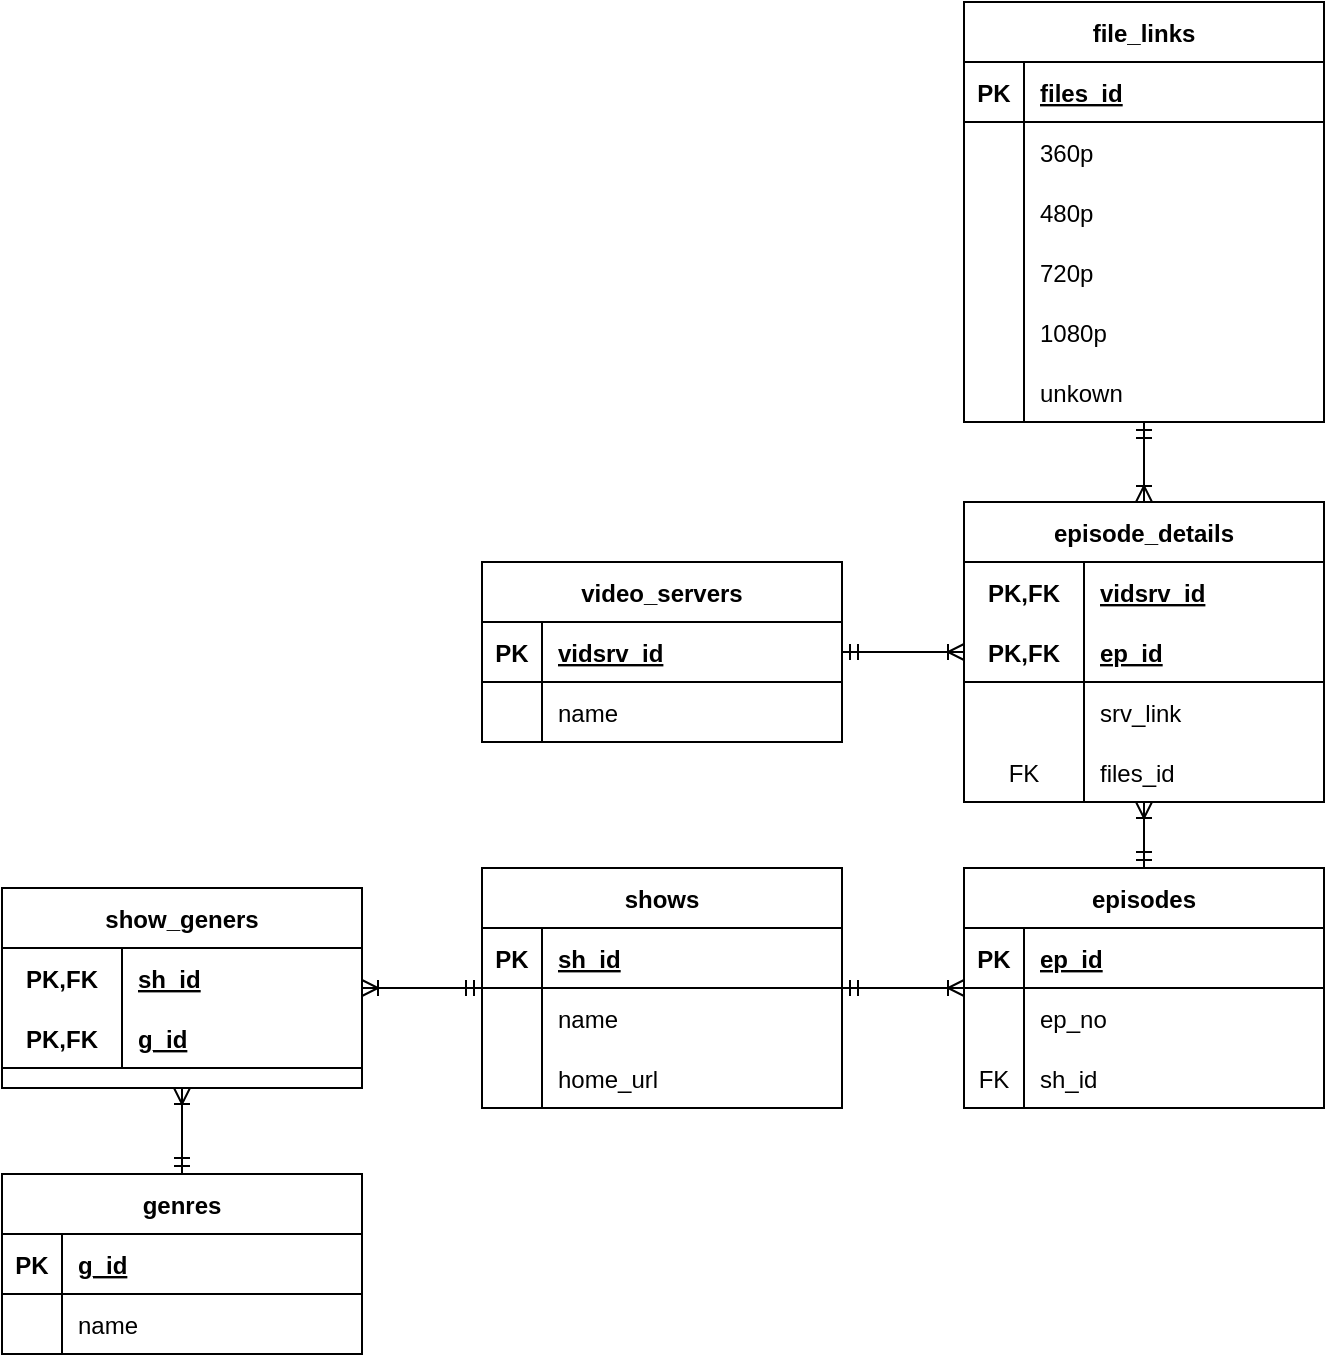 <mxfile version="16.5.3" type="github">
  <diagram id="R2lEEEUBdFMjLlhIrx00" name="Page-1">
    <mxGraphModel dx="971" dy="564" grid="1" gridSize="10" guides="1" tooltips="1" connect="1" arrows="1" fold="1" page="1" pageScale="1" pageWidth="850" pageHeight="1100" math="0" shadow="0" extFonts="Permanent Marker^https://fonts.googleapis.com/css?family=Permanent+Marker">
      <root>
        <mxCell id="0" />
        <mxCell id="1" parent="0" />
        <mxCell id="hQ5B-zQcnZUNuY0tLKcM-4" value="shows" style="shape=table;startSize=30;container=1;collapsible=1;childLayout=tableLayout;fixedRows=1;rowLines=0;fontStyle=1;align=center;resizeLast=1;" vertex="1" parent="1">
          <mxGeometry x="320" y="673" width="180" height="120" as="geometry" />
        </mxCell>
        <mxCell id="hQ5B-zQcnZUNuY0tLKcM-5" value="" style="shape=tableRow;horizontal=0;startSize=0;swimlaneHead=0;swimlaneBody=0;fillColor=none;collapsible=0;dropTarget=0;points=[[0,0.5],[1,0.5]];portConstraint=eastwest;top=0;left=0;right=0;bottom=1;" vertex="1" parent="hQ5B-zQcnZUNuY0tLKcM-4">
          <mxGeometry y="30" width="180" height="30" as="geometry" />
        </mxCell>
        <mxCell id="hQ5B-zQcnZUNuY0tLKcM-6" value="PK" style="shape=partialRectangle;connectable=0;fillColor=none;top=0;left=0;bottom=0;right=0;fontStyle=1;overflow=hidden;" vertex="1" parent="hQ5B-zQcnZUNuY0tLKcM-5">
          <mxGeometry width="30" height="30" as="geometry">
            <mxRectangle width="30" height="30" as="alternateBounds" />
          </mxGeometry>
        </mxCell>
        <mxCell id="hQ5B-zQcnZUNuY0tLKcM-7" value="sh_id" style="shape=partialRectangle;connectable=0;fillColor=none;top=0;left=0;bottom=0;right=0;align=left;spacingLeft=6;fontStyle=5;overflow=hidden;" vertex="1" parent="hQ5B-zQcnZUNuY0tLKcM-5">
          <mxGeometry x="30" width="150" height="30" as="geometry">
            <mxRectangle width="150" height="30" as="alternateBounds" />
          </mxGeometry>
        </mxCell>
        <mxCell id="hQ5B-zQcnZUNuY0tLKcM-8" value="" style="shape=tableRow;horizontal=0;startSize=0;swimlaneHead=0;swimlaneBody=0;fillColor=none;collapsible=0;dropTarget=0;points=[[0,0.5],[1,0.5]];portConstraint=eastwest;top=0;left=0;right=0;bottom=0;" vertex="1" parent="hQ5B-zQcnZUNuY0tLKcM-4">
          <mxGeometry y="60" width="180" height="30" as="geometry" />
        </mxCell>
        <mxCell id="hQ5B-zQcnZUNuY0tLKcM-9" value="" style="shape=partialRectangle;connectable=0;fillColor=none;top=0;left=0;bottom=0;right=0;editable=1;overflow=hidden;" vertex="1" parent="hQ5B-zQcnZUNuY0tLKcM-8">
          <mxGeometry width="30" height="30" as="geometry">
            <mxRectangle width="30" height="30" as="alternateBounds" />
          </mxGeometry>
        </mxCell>
        <mxCell id="hQ5B-zQcnZUNuY0tLKcM-10" value="name" style="shape=partialRectangle;connectable=0;fillColor=none;top=0;left=0;bottom=0;right=0;align=left;spacingLeft=6;overflow=hidden;" vertex="1" parent="hQ5B-zQcnZUNuY0tLKcM-8">
          <mxGeometry x="30" width="150" height="30" as="geometry">
            <mxRectangle width="150" height="30" as="alternateBounds" />
          </mxGeometry>
        </mxCell>
        <mxCell id="hQ5B-zQcnZUNuY0tLKcM-11" value="" style="shape=tableRow;horizontal=0;startSize=0;swimlaneHead=0;swimlaneBody=0;fillColor=none;collapsible=0;dropTarget=0;points=[[0,0.5],[1,0.5]];portConstraint=eastwest;top=0;left=0;right=0;bottom=0;" vertex="1" parent="hQ5B-zQcnZUNuY0tLKcM-4">
          <mxGeometry y="90" width="180" height="30" as="geometry" />
        </mxCell>
        <mxCell id="hQ5B-zQcnZUNuY0tLKcM-12" value="" style="shape=partialRectangle;connectable=0;fillColor=none;top=0;left=0;bottom=0;right=0;editable=1;overflow=hidden;" vertex="1" parent="hQ5B-zQcnZUNuY0tLKcM-11">
          <mxGeometry width="30" height="30" as="geometry">
            <mxRectangle width="30" height="30" as="alternateBounds" />
          </mxGeometry>
        </mxCell>
        <mxCell id="hQ5B-zQcnZUNuY0tLKcM-13" value="home_url" style="shape=partialRectangle;connectable=0;fillColor=none;top=0;left=0;bottom=0;right=0;align=left;spacingLeft=6;overflow=hidden;" vertex="1" parent="hQ5B-zQcnZUNuY0tLKcM-11">
          <mxGeometry x="30" width="150" height="30" as="geometry">
            <mxRectangle width="150" height="30" as="alternateBounds" />
          </mxGeometry>
        </mxCell>
        <mxCell id="hQ5B-zQcnZUNuY0tLKcM-30" value="episodes" style="shape=table;startSize=30;container=1;collapsible=1;childLayout=tableLayout;fixedRows=1;rowLines=0;fontStyle=1;align=center;resizeLast=1;" vertex="1" parent="1">
          <mxGeometry x="561" y="673" width="180" height="120" as="geometry" />
        </mxCell>
        <mxCell id="hQ5B-zQcnZUNuY0tLKcM-31" value="" style="shape=tableRow;horizontal=0;startSize=0;swimlaneHead=0;swimlaneBody=0;fillColor=none;collapsible=0;dropTarget=0;points=[[0,0.5],[1,0.5]];portConstraint=eastwest;top=0;left=0;right=0;bottom=1;" vertex="1" parent="hQ5B-zQcnZUNuY0tLKcM-30">
          <mxGeometry y="30" width="180" height="30" as="geometry" />
        </mxCell>
        <mxCell id="hQ5B-zQcnZUNuY0tLKcM-32" value="PK" style="shape=partialRectangle;connectable=0;fillColor=none;top=0;left=0;bottom=0;right=0;fontStyle=1;overflow=hidden;" vertex="1" parent="hQ5B-zQcnZUNuY0tLKcM-31">
          <mxGeometry width="30" height="30" as="geometry">
            <mxRectangle width="30" height="30" as="alternateBounds" />
          </mxGeometry>
        </mxCell>
        <mxCell id="hQ5B-zQcnZUNuY0tLKcM-33" value="ep_id" style="shape=partialRectangle;connectable=0;fillColor=none;top=0;left=0;bottom=0;right=0;align=left;spacingLeft=6;fontStyle=5;overflow=hidden;" vertex="1" parent="hQ5B-zQcnZUNuY0tLKcM-31">
          <mxGeometry x="30" width="150" height="30" as="geometry">
            <mxRectangle width="150" height="30" as="alternateBounds" />
          </mxGeometry>
        </mxCell>
        <mxCell id="hQ5B-zQcnZUNuY0tLKcM-37" value="" style="shape=tableRow;horizontal=0;startSize=0;swimlaneHead=0;swimlaneBody=0;fillColor=none;collapsible=0;dropTarget=0;points=[[0,0.5],[1,0.5]];portConstraint=eastwest;top=0;left=0;right=0;bottom=0;" vertex="1" parent="hQ5B-zQcnZUNuY0tLKcM-30">
          <mxGeometry y="60" width="180" height="30" as="geometry" />
        </mxCell>
        <mxCell id="hQ5B-zQcnZUNuY0tLKcM-38" value="" style="shape=partialRectangle;connectable=0;fillColor=none;top=0;left=0;bottom=0;right=0;editable=1;overflow=hidden;" vertex="1" parent="hQ5B-zQcnZUNuY0tLKcM-37">
          <mxGeometry width="30" height="30" as="geometry">
            <mxRectangle width="30" height="30" as="alternateBounds" />
          </mxGeometry>
        </mxCell>
        <mxCell id="hQ5B-zQcnZUNuY0tLKcM-39" value="ep_no" style="shape=partialRectangle;connectable=0;fillColor=none;top=0;left=0;bottom=0;right=0;align=left;spacingLeft=6;overflow=hidden;" vertex="1" parent="hQ5B-zQcnZUNuY0tLKcM-37">
          <mxGeometry x="30" width="150" height="30" as="geometry">
            <mxRectangle width="150" height="30" as="alternateBounds" />
          </mxGeometry>
        </mxCell>
        <mxCell id="hQ5B-zQcnZUNuY0tLKcM-48" value="" style="shape=tableRow;horizontal=0;startSize=0;swimlaneHead=0;swimlaneBody=0;fillColor=none;collapsible=0;dropTarget=0;points=[[0,0.5],[1,0.5]];portConstraint=eastwest;top=0;left=0;right=0;bottom=0;" vertex="1" parent="hQ5B-zQcnZUNuY0tLKcM-30">
          <mxGeometry y="90" width="180" height="30" as="geometry" />
        </mxCell>
        <mxCell id="hQ5B-zQcnZUNuY0tLKcM-49" value="FK" style="shape=partialRectangle;connectable=0;fillColor=none;top=0;left=0;bottom=0;right=0;editable=1;overflow=hidden;" vertex="1" parent="hQ5B-zQcnZUNuY0tLKcM-48">
          <mxGeometry width="30" height="30" as="geometry">
            <mxRectangle width="30" height="30" as="alternateBounds" />
          </mxGeometry>
        </mxCell>
        <mxCell id="hQ5B-zQcnZUNuY0tLKcM-50" value="sh_id" style="shape=partialRectangle;connectable=0;fillColor=none;top=0;left=0;bottom=0;right=0;align=left;spacingLeft=6;overflow=hidden;" vertex="1" parent="hQ5B-zQcnZUNuY0tLKcM-48">
          <mxGeometry x="30" width="150" height="30" as="geometry">
            <mxRectangle width="150" height="30" as="alternateBounds" />
          </mxGeometry>
        </mxCell>
        <mxCell id="hQ5B-zQcnZUNuY0tLKcM-44" value="" style="edgeStyle=entityRelationEdgeStyle;fontSize=12;html=1;endArrow=ERoneToMany;startArrow=ERmandOne;rounded=0;" edge="1" parent="1" source="hQ5B-zQcnZUNuY0tLKcM-4" target="hQ5B-zQcnZUNuY0tLKcM-30">
          <mxGeometry width="100" height="100" relative="1" as="geometry">
            <mxPoint x="470" y="803" as="sourcePoint" />
            <mxPoint x="570" y="703" as="targetPoint" />
          </mxGeometry>
        </mxCell>
        <mxCell id="hQ5B-zQcnZUNuY0tLKcM-51" value="video_servers" style="shape=table;startSize=30;container=1;collapsible=1;childLayout=tableLayout;fixedRows=1;rowLines=0;fontStyle=1;align=center;resizeLast=1;" vertex="1" parent="1">
          <mxGeometry x="320" y="520" width="180" height="90" as="geometry" />
        </mxCell>
        <mxCell id="hQ5B-zQcnZUNuY0tLKcM-52" value="" style="shape=tableRow;horizontal=0;startSize=0;swimlaneHead=0;swimlaneBody=0;fillColor=none;collapsible=0;dropTarget=0;points=[[0,0.5],[1,0.5]];portConstraint=eastwest;top=0;left=0;right=0;bottom=1;" vertex="1" parent="hQ5B-zQcnZUNuY0tLKcM-51">
          <mxGeometry y="30" width="180" height="30" as="geometry" />
        </mxCell>
        <mxCell id="hQ5B-zQcnZUNuY0tLKcM-53" value="PK" style="shape=partialRectangle;connectable=0;fillColor=none;top=0;left=0;bottom=0;right=0;fontStyle=1;overflow=hidden;" vertex="1" parent="hQ5B-zQcnZUNuY0tLKcM-52">
          <mxGeometry width="30" height="30" as="geometry">
            <mxRectangle width="30" height="30" as="alternateBounds" />
          </mxGeometry>
        </mxCell>
        <mxCell id="hQ5B-zQcnZUNuY0tLKcM-54" value="vidsrv_id" style="shape=partialRectangle;connectable=0;fillColor=none;top=0;left=0;bottom=0;right=0;align=left;spacingLeft=6;fontStyle=5;overflow=hidden;" vertex="1" parent="hQ5B-zQcnZUNuY0tLKcM-52">
          <mxGeometry x="30" width="150" height="30" as="geometry">
            <mxRectangle width="150" height="30" as="alternateBounds" />
          </mxGeometry>
        </mxCell>
        <mxCell id="hQ5B-zQcnZUNuY0tLKcM-55" value="" style="shape=tableRow;horizontal=0;startSize=0;swimlaneHead=0;swimlaneBody=0;fillColor=none;collapsible=0;dropTarget=0;points=[[0,0.5],[1,0.5]];portConstraint=eastwest;top=0;left=0;right=0;bottom=0;" vertex="1" parent="hQ5B-zQcnZUNuY0tLKcM-51">
          <mxGeometry y="60" width="180" height="30" as="geometry" />
        </mxCell>
        <mxCell id="hQ5B-zQcnZUNuY0tLKcM-56" value="" style="shape=partialRectangle;connectable=0;fillColor=none;top=0;left=0;bottom=0;right=0;editable=1;overflow=hidden;" vertex="1" parent="hQ5B-zQcnZUNuY0tLKcM-55">
          <mxGeometry width="30" height="30" as="geometry">
            <mxRectangle width="30" height="30" as="alternateBounds" />
          </mxGeometry>
        </mxCell>
        <mxCell id="hQ5B-zQcnZUNuY0tLKcM-57" value="name" style="shape=partialRectangle;connectable=0;fillColor=none;top=0;left=0;bottom=0;right=0;align=left;spacingLeft=6;overflow=hidden;" vertex="1" parent="hQ5B-zQcnZUNuY0tLKcM-55">
          <mxGeometry x="30" width="150" height="30" as="geometry">
            <mxRectangle width="150" height="30" as="alternateBounds" />
          </mxGeometry>
        </mxCell>
        <mxCell id="hQ5B-zQcnZUNuY0tLKcM-64" value="episode_details" style="shape=table;startSize=30;container=1;collapsible=1;childLayout=tableLayout;fixedRows=1;rowLines=0;fontStyle=1;align=center;resizeLast=1;" vertex="1" parent="1">
          <mxGeometry x="561" y="490" width="180" height="150" as="geometry">
            <mxRectangle x="561" y="490" width="120" height="30" as="alternateBounds" />
          </mxGeometry>
        </mxCell>
        <mxCell id="hQ5B-zQcnZUNuY0tLKcM-65" value="" style="shape=tableRow;horizontal=0;startSize=0;swimlaneHead=0;swimlaneBody=0;fillColor=none;collapsible=0;dropTarget=0;points=[[0,0.5],[1,0.5]];portConstraint=eastwest;top=0;left=0;right=0;bottom=0;" vertex="1" parent="hQ5B-zQcnZUNuY0tLKcM-64">
          <mxGeometry y="30" width="180" height="30" as="geometry" />
        </mxCell>
        <mxCell id="hQ5B-zQcnZUNuY0tLKcM-66" value="PK,FK" style="shape=partialRectangle;connectable=0;fillColor=none;top=0;left=0;bottom=0;right=0;fontStyle=1;overflow=hidden;" vertex="1" parent="hQ5B-zQcnZUNuY0tLKcM-65">
          <mxGeometry width="60" height="30" as="geometry">
            <mxRectangle width="60" height="30" as="alternateBounds" />
          </mxGeometry>
        </mxCell>
        <mxCell id="hQ5B-zQcnZUNuY0tLKcM-67" value="vidsrv_id" style="shape=partialRectangle;connectable=0;fillColor=none;top=0;left=0;bottom=0;right=0;align=left;spacingLeft=6;fontStyle=5;overflow=hidden;" vertex="1" parent="hQ5B-zQcnZUNuY0tLKcM-65">
          <mxGeometry x="60" width="120" height="30" as="geometry">
            <mxRectangle width="120" height="30" as="alternateBounds" />
          </mxGeometry>
        </mxCell>
        <mxCell id="hQ5B-zQcnZUNuY0tLKcM-68" value="" style="shape=tableRow;horizontal=0;startSize=0;swimlaneHead=0;swimlaneBody=0;fillColor=none;collapsible=0;dropTarget=0;points=[[0,0.5],[1,0.5]];portConstraint=eastwest;top=0;left=0;right=0;bottom=1;" vertex="1" parent="hQ5B-zQcnZUNuY0tLKcM-64">
          <mxGeometry y="60" width="180" height="30" as="geometry" />
        </mxCell>
        <mxCell id="hQ5B-zQcnZUNuY0tLKcM-69" value="PK,FK" style="shape=partialRectangle;connectable=0;fillColor=none;top=0;left=0;bottom=0;right=0;fontStyle=1;overflow=hidden;" vertex="1" parent="hQ5B-zQcnZUNuY0tLKcM-68">
          <mxGeometry width="60" height="30" as="geometry">
            <mxRectangle width="60" height="30" as="alternateBounds" />
          </mxGeometry>
        </mxCell>
        <mxCell id="hQ5B-zQcnZUNuY0tLKcM-70" value="ep_id" style="shape=partialRectangle;connectable=0;fillColor=none;top=0;left=0;bottom=0;right=0;align=left;spacingLeft=6;fontStyle=5;overflow=hidden;" vertex="1" parent="hQ5B-zQcnZUNuY0tLKcM-68">
          <mxGeometry x="60" width="120" height="30" as="geometry">
            <mxRectangle width="120" height="30" as="alternateBounds" />
          </mxGeometry>
        </mxCell>
        <mxCell id="hQ5B-zQcnZUNuY0tLKcM-71" value="" style="shape=tableRow;horizontal=0;startSize=0;swimlaneHead=0;swimlaneBody=0;fillColor=none;collapsible=0;dropTarget=0;points=[[0,0.5],[1,0.5]];portConstraint=eastwest;top=0;left=0;right=0;bottom=0;" vertex="1" parent="hQ5B-zQcnZUNuY0tLKcM-64">
          <mxGeometry y="90" width="180" height="30" as="geometry" />
        </mxCell>
        <mxCell id="hQ5B-zQcnZUNuY0tLKcM-72" value="" style="shape=partialRectangle;connectable=0;fillColor=none;top=0;left=0;bottom=0;right=0;editable=1;overflow=hidden;" vertex="1" parent="hQ5B-zQcnZUNuY0tLKcM-71">
          <mxGeometry width="60" height="30" as="geometry">
            <mxRectangle width="60" height="30" as="alternateBounds" />
          </mxGeometry>
        </mxCell>
        <mxCell id="hQ5B-zQcnZUNuY0tLKcM-73" value="srv_link" style="shape=partialRectangle;connectable=0;fillColor=none;top=0;left=0;bottom=0;right=0;align=left;spacingLeft=6;overflow=hidden;" vertex="1" parent="hQ5B-zQcnZUNuY0tLKcM-71">
          <mxGeometry x="60" width="120" height="30" as="geometry">
            <mxRectangle width="120" height="30" as="alternateBounds" />
          </mxGeometry>
        </mxCell>
        <mxCell id="hQ5B-zQcnZUNuY0tLKcM-74" value="" style="shape=tableRow;horizontal=0;startSize=0;swimlaneHead=0;swimlaneBody=0;fillColor=none;collapsible=0;dropTarget=0;points=[[0,0.5],[1,0.5]];portConstraint=eastwest;top=0;left=0;right=0;bottom=0;" vertex="1" parent="hQ5B-zQcnZUNuY0tLKcM-64">
          <mxGeometry y="120" width="180" height="30" as="geometry" />
        </mxCell>
        <mxCell id="hQ5B-zQcnZUNuY0tLKcM-75" value="FK" style="shape=partialRectangle;connectable=0;fillColor=none;top=0;left=0;bottom=0;right=0;editable=1;overflow=hidden;" vertex="1" parent="hQ5B-zQcnZUNuY0tLKcM-74">
          <mxGeometry width="60" height="30" as="geometry">
            <mxRectangle width="60" height="30" as="alternateBounds" />
          </mxGeometry>
        </mxCell>
        <mxCell id="hQ5B-zQcnZUNuY0tLKcM-76" value="files_id" style="shape=partialRectangle;connectable=0;fillColor=none;top=0;left=0;bottom=0;right=0;align=left;spacingLeft=6;overflow=hidden;" vertex="1" parent="hQ5B-zQcnZUNuY0tLKcM-74">
          <mxGeometry x="60" width="120" height="30" as="geometry">
            <mxRectangle width="120" height="30" as="alternateBounds" />
          </mxGeometry>
        </mxCell>
        <mxCell id="hQ5B-zQcnZUNuY0tLKcM-77" value="file_links" style="shape=table;startSize=30;container=1;collapsible=1;childLayout=tableLayout;fixedRows=1;rowLines=0;fontStyle=1;align=center;resizeLast=1;" vertex="1" parent="1">
          <mxGeometry x="561" y="240" width="180" height="210" as="geometry" />
        </mxCell>
        <mxCell id="hQ5B-zQcnZUNuY0tLKcM-78" value="" style="shape=tableRow;horizontal=0;startSize=0;swimlaneHead=0;swimlaneBody=0;fillColor=none;collapsible=0;dropTarget=0;points=[[0,0.5],[1,0.5]];portConstraint=eastwest;top=0;left=0;right=0;bottom=1;" vertex="1" parent="hQ5B-zQcnZUNuY0tLKcM-77">
          <mxGeometry y="30" width="180" height="30" as="geometry" />
        </mxCell>
        <mxCell id="hQ5B-zQcnZUNuY0tLKcM-79" value="PK" style="shape=partialRectangle;connectable=0;fillColor=none;top=0;left=0;bottom=0;right=0;fontStyle=1;overflow=hidden;" vertex="1" parent="hQ5B-zQcnZUNuY0tLKcM-78">
          <mxGeometry width="30" height="30" as="geometry">
            <mxRectangle width="30" height="30" as="alternateBounds" />
          </mxGeometry>
        </mxCell>
        <mxCell id="hQ5B-zQcnZUNuY0tLKcM-80" value="files_id" style="shape=partialRectangle;connectable=0;fillColor=none;top=0;left=0;bottom=0;right=0;align=left;spacingLeft=6;fontStyle=5;overflow=hidden;" vertex="1" parent="hQ5B-zQcnZUNuY0tLKcM-78">
          <mxGeometry x="30" width="150" height="30" as="geometry">
            <mxRectangle width="150" height="30" as="alternateBounds" />
          </mxGeometry>
        </mxCell>
        <mxCell id="hQ5B-zQcnZUNuY0tLKcM-81" value="" style="shape=tableRow;horizontal=0;startSize=0;swimlaneHead=0;swimlaneBody=0;fillColor=none;collapsible=0;dropTarget=0;points=[[0,0.5],[1,0.5]];portConstraint=eastwest;top=0;left=0;right=0;bottom=0;" vertex="1" parent="hQ5B-zQcnZUNuY0tLKcM-77">
          <mxGeometry y="60" width="180" height="30" as="geometry" />
        </mxCell>
        <mxCell id="hQ5B-zQcnZUNuY0tLKcM-82" value="" style="shape=partialRectangle;connectable=0;fillColor=none;top=0;left=0;bottom=0;right=0;editable=1;overflow=hidden;" vertex="1" parent="hQ5B-zQcnZUNuY0tLKcM-81">
          <mxGeometry width="30" height="30" as="geometry">
            <mxRectangle width="30" height="30" as="alternateBounds" />
          </mxGeometry>
        </mxCell>
        <mxCell id="hQ5B-zQcnZUNuY0tLKcM-83" value="360p" style="shape=partialRectangle;connectable=0;fillColor=none;top=0;left=0;bottom=0;right=0;align=left;spacingLeft=6;overflow=hidden;" vertex="1" parent="hQ5B-zQcnZUNuY0tLKcM-81">
          <mxGeometry x="30" width="150" height="30" as="geometry">
            <mxRectangle width="150" height="30" as="alternateBounds" />
          </mxGeometry>
        </mxCell>
        <mxCell id="hQ5B-zQcnZUNuY0tLKcM-84" value="" style="shape=tableRow;horizontal=0;startSize=0;swimlaneHead=0;swimlaneBody=0;fillColor=none;collapsible=0;dropTarget=0;points=[[0,0.5],[1,0.5]];portConstraint=eastwest;top=0;left=0;right=0;bottom=0;" vertex="1" parent="hQ5B-zQcnZUNuY0tLKcM-77">
          <mxGeometry y="90" width="180" height="30" as="geometry" />
        </mxCell>
        <mxCell id="hQ5B-zQcnZUNuY0tLKcM-85" value="" style="shape=partialRectangle;connectable=0;fillColor=none;top=0;left=0;bottom=0;right=0;editable=1;overflow=hidden;" vertex="1" parent="hQ5B-zQcnZUNuY0tLKcM-84">
          <mxGeometry width="30" height="30" as="geometry">
            <mxRectangle width="30" height="30" as="alternateBounds" />
          </mxGeometry>
        </mxCell>
        <mxCell id="hQ5B-zQcnZUNuY0tLKcM-86" value="480p" style="shape=partialRectangle;connectable=0;fillColor=none;top=0;left=0;bottom=0;right=0;align=left;spacingLeft=6;overflow=hidden;" vertex="1" parent="hQ5B-zQcnZUNuY0tLKcM-84">
          <mxGeometry x="30" width="150" height="30" as="geometry">
            <mxRectangle width="150" height="30" as="alternateBounds" />
          </mxGeometry>
        </mxCell>
        <mxCell id="hQ5B-zQcnZUNuY0tLKcM-87" value="" style="shape=tableRow;horizontal=0;startSize=0;swimlaneHead=0;swimlaneBody=0;fillColor=none;collapsible=0;dropTarget=0;points=[[0,0.5],[1,0.5]];portConstraint=eastwest;top=0;left=0;right=0;bottom=0;" vertex="1" parent="hQ5B-zQcnZUNuY0tLKcM-77">
          <mxGeometry y="120" width="180" height="30" as="geometry" />
        </mxCell>
        <mxCell id="hQ5B-zQcnZUNuY0tLKcM-88" value="" style="shape=partialRectangle;connectable=0;fillColor=none;top=0;left=0;bottom=0;right=0;editable=1;overflow=hidden;" vertex="1" parent="hQ5B-zQcnZUNuY0tLKcM-87">
          <mxGeometry width="30" height="30" as="geometry">
            <mxRectangle width="30" height="30" as="alternateBounds" />
          </mxGeometry>
        </mxCell>
        <mxCell id="hQ5B-zQcnZUNuY0tLKcM-89" value="720p" style="shape=partialRectangle;connectable=0;fillColor=none;top=0;left=0;bottom=0;right=0;align=left;spacingLeft=6;overflow=hidden;" vertex="1" parent="hQ5B-zQcnZUNuY0tLKcM-87">
          <mxGeometry x="30" width="150" height="30" as="geometry">
            <mxRectangle width="150" height="30" as="alternateBounds" />
          </mxGeometry>
        </mxCell>
        <mxCell id="hQ5B-zQcnZUNuY0tLKcM-93" value="" style="shape=tableRow;horizontal=0;startSize=0;swimlaneHead=0;swimlaneBody=0;fillColor=none;collapsible=0;dropTarget=0;points=[[0,0.5],[1,0.5]];portConstraint=eastwest;top=0;left=0;right=0;bottom=0;" vertex="1" parent="hQ5B-zQcnZUNuY0tLKcM-77">
          <mxGeometry y="150" width="180" height="30" as="geometry" />
        </mxCell>
        <mxCell id="hQ5B-zQcnZUNuY0tLKcM-94" value="" style="shape=partialRectangle;connectable=0;fillColor=none;top=0;left=0;bottom=0;right=0;editable=1;overflow=hidden;" vertex="1" parent="hQ5B-zQcnZUNuY0tLKcM-93">
          <mxGeometry width="30" height="30" as="geometry">
            <mxRectangle width="30" height="30" as="alternateBounds" />
          </mxGeometry>
        </mxCell>
        <mxCell id="hQ5B-zQcnZUNuY0tLKcM-95" value="1080p" style="shape=partialRectangle;connectable=0;fillColor=none;top=0;left=0;bottom=0;right=0;align=left;spacingLeft=6;overflow=hidden;" vertex="1" parent="hQ5B-zQcnZUNuY0tLKcM-93">
          <mxGeometry x="30" width="150" height="30" as="geometry">
            <mxRectangle width="150" height="30" as="alternateBounds" />
          </mxGeometry>
        </mxCell>
        <mxCell id="hQ5B-zQcnZUNuY0tLKcM-96" value="" style="shape=tableRow;horizontal=0;startSize=0;swimlaneHead=0;swimlaneBody=0;fillColor=none;collapsible=0;dropTarget=0;points=[[0,0.5],[1,0.5]];portConstraint=eastwest;top=0;left=0;right=0;bottom=0;" vertex="1" parent="hQ5B-zQcnZUNuY0tLKcM-77">
          <mxGeometry y="180" width="180" height="30" as="geometry" />
        </mxCell>
        <mxCell id="hQ5B-zQcnZUNuY0tLKcM-97" value="" style="shape=partialRectangle;connectable=0;fillColor=none;top=0;left=0;bottom=0;right=0;editable=1;overflow=hidden;" vertex="1" parent="hQ5B-zQcnZUNuY0tLKcM-96">
          <mxGeometry width="30" height="30" as="geometry">
            <mxRectangle width="30" height="30" as="alternateBounds" />
          </mxGeometry>
        </mxCell>
        <mxCell id="hQ5B-zQcnZUNuY0tLKcM-98" value="unkown" style="shape=partialRectangle;connectable=0;fillColor=none;top=0;left=0;bottom=0;right=0;align=left;spacingLeft=6;overflow=hidden;" vertex="1" parent="hQ5B-zQcnZUNuY0tLKcM-96">
          <mxGeometry x="30" width="150" height="30" as="geometry">
            <mxRectangle width="150" height="30" as="alternateBounds" />
          </mxGeometry>
        </mxCell>
        <mxCell id="hQ5B-zQcnZUNuY0tLKcM-90" value="" style="edgeStyle=entityRelationEdgeStyle;fontSize=12;html=1;endArrow=ERoneToMany;startArrow=ERmandOne;rounded=0;fontStyle=1" edge="1" parent="1" source="hQ5B-zQcnZUNuY0tLKcM-51" target="hQ5B-zQcnZUNuY0tLKcM-64">
          <mxGeometry width="100" height="100" relative="1" as="geometry">
            <mxPoint x="360" y="493" as="sourcePoint" />
            <mxPoint x="551" y="493" as="targetPoint" />
          </mxGeometry>
        </mxCell>
        <mxCell id="hQ5B-zQcnZUNuY0tLKcM-91" value="" style="edgeStyle=orthogonalEdgeStyle;fontSize=12;html=1;endArrow=ERoneToMany;startArrow=ERmandOne;rounded=0;fontStyle=1;" edge="1" parent="1" source="hQ5B-zQcnZUNuY0tLKcM-30" target="hQ5B-zQcnZUNuY0tLKcM-64">
          <mxGeometry width="100" height="100" relative="1" as="geometry">
            <mxPoint x="410" y="493" as="sourcePoint" />
            <mxPoint x="639" y="613" as="targetPoint" />
          </mxGeometry>
        </mxCell>
        <mxCell id="hQ5B-zQcnZUNuY0tLKcM-92" value="" style="edgeStyle=orthogonalEdgeStyle;fontSize=12;html=1;endArrow=ERoneToMany;startArrow=ERmandOne;rounded=0;fontStyle=1" edge="1" parent="1" source="hQ5B-zQcnZUNuY0tLKcM-77" target="hQ5B-zQcnZUNuY0tLKcM-64">
          <mxGeometry width="100" height="100" relative="1" as="geometry">
            <mxPoint x="420" y="503" as="sourcePoint" />
            <mxPoint x="550" y="538" as="targetPoint" />
          </mxGeometry>
        </mxCell>
        <mxCell id="hQ5B-zQcnZUNuY0tLKcM-99" value="genres" style="shape=table;startSize=30;container=1;collapsible=1;childLayout=tableLayout;fixedRows=1;rowLines=0;fontStyle=1;align=center;resizeLast=1;" vertex="1" parent="1">
          <mxGeometry x="80" y="826" width="180" height="90" as="geometry" />
        </mxCell>
        <mxCell id="hQ5B-zQcnZUNuY0tLKcM-100" value="" style="shape=tableRow;horizontal=0;startSize=0;swimlaneHead=0;swimlaneBody=0;fillColor=none;collapsible=0;dropTarget=0;points=[[0,0.5],[1,0.5]];portConstraint=eastwest;top=0;left=0;right=0;bottom=1;" vertex="1" parent="hQ5B-zQcnZUNuY0tLKcM-99">
          <mxGeometry y="30" width="180" height="30" as="geometry" />
        </mxCell>
        <mxCell id="hQ5B-zQcnZUNuY0tLKcM-101" value="PK" style="shape=partialRectangle;connectable=0;fillColor=none;top=0;left=0;bottom=0;right=0;fontStyle=1;overflow=hidden;" vertex="1" parent="hQ5B-zQcnZUNuY0tLKcM-100">
          <mxGeometry width="30" height="30" as="geometry">
            <mxRectangle width="30" height="30" as="alternateBounds" />
          </mxGeometry>
        </mxCell>
        <mxCell id="hQ5B-zQcnZUNuY0tLKcM-102" value="g_id" style="shape=partialRectangle;connectable=0;fillColor=none;top=0;left=0;bottom=0;right=0;align=left;spacingLeft=6;fontStyle=5;overflow=hidden;" vertex="1" parent="hQ5B-zQcnZUNuY0tLKcM-100">
          <mxGeometry x="30" width="150" height="30" as="geometry">
            <mxRectangle width="150" height="30" as="alternateBounds" />
          </mxGeometry>
        </mxCell>
        <mxCell id="hQ5B-zQcnZUNuY0tLKcM-103" value="" style="shape=tableRow;horizontal=0;startSize=0;swimlaneHead=0;swimlaneBody=0;fillColor=none;collapsible=0;dropTarget=0;points=[[0,0.5],[1,0.5]];portConstraint=eastwest;top=0;left=0;right=0;bottom=0;" vertex="1" parent="hQ5B-zQcnZUNuY0tLKcM-99">
          <mxGeometry y="60" width="180" height="30" as="geometry" />
        </mxCell>
        <mxCell id="hQ5B-zQcnZUNuY0tLKcM-104" value="" style="shape=partialRectangle;connectable=0;fillColor=none;top=0;left=0;bottom=0;right=0;editable=1;overflow=hidden;" vertex="1" parent="hQ5B-zQcnZUNuY0tLKcM-103">
          <mxGeometry width="30" height="30" as="geometry">
            <mxRectangle width="30" height="30" as="alternateBounds" />
          </mxGeometry>
        </mxCell>
        <mxCell id="hQ5B-zQcnZUNuY0tLKcM-105" value="name" style="shape=partialRectangle;connectable=0;fillColor=none;top=0;left=0;bottom=0;right=0;align=left;spacingLeft=6;overflow=hidden;" vertex="1" parent="hQ5B-zQcnZUNuY0tLKcM-103">
          <mxGeometry x="30" width="150" height="30" as="geometry">
            <mxRectangle width="150" height="30" as="alternateBounds" />
          </mxGeometry>
        </mxCell>
        <mxCell id="hQ5B-zQcnZUNuY0tLKcM-112" value="show_geners" style="shape=table;startSize=30;container=1;collapsible=1;childLayout=tableLayout;fixedRows=1;rowLines=0;fontStyle=1;align=center;resizeLast=1;" vertex="1" parent="1">
          <mxGeometry x="80" y="683" width="180" height="100" as="geometry" />
        </mxCell>
        <mxCell id="hQ5B-zQcnZUNuY0tLKcM-113" value="" style="shape=tableRow;horizontal=0;startSize=0;swimlaneHead=0;swimlaneBody=0;fillColor=none;collapsible=0;dropTarget=0;points=[[0,0.5],[1,0.5]];portConstraint=eastwest;top=0;left=0;right=0;bottom=0;" vertex="1" parent="hQ5B-zQcnZUNuY0tLKcM-112">
          <mxGeometry y="30" width="180" height="30" as="geometry" />
        </mxCell>
        <mxCell id="hQ5B-zQcnZUNuY0tLKcM-114" value="PK,FK" style="shape=partialRectangle;connectable=0;fillColor=none;top=0;left=0;bottom=0;right=0;fontStyle=1;overflow=hidden;" vertex="1" parent="hQ5B-zQcnZUNuY0tLKcM-113">
          <mxGeometry width="60" height="30" as="geometry">
            <mxRectangle width="60" height="30" as="alternateBounds" />
          </mxGeometry>
        </mxCell>
        <mxCell id="hQ5B-zQcnZUNuY0tLKcM-115" value="sh_id" style="shape=partialRectangle;connectable=0;fillColor=none;top=0;left=0;bottom=0;right=0;align=left;spacingLeft=6;fontStyle=5;overflow=hidden;" vertex="1" parent="hQ5B-zQcnZUNuY0tLKcM-113">
          <mxGeometry x="60" width="120" height="30" as="geometry">
            <mxRectangle width="120" height="30" as="alternateBounds" />
          </mxGeometry>
        </mxCell>
        <mxCell id="hQ5B-zQcnZUNuY0tLKcM-116" value="" style="shape=tableRow;horizontal=0;startSize=0;swimlaneHead=0;swimlaneBody=0;fillColor=none;collapsible=0;dropTarget=0;points=[[0,0.5],[1,0.5]];portConstraint=eastwest;top=0;left=0;right=0;bottom=1;" vertex="1" parent="hQ5B-zQcnZUNuY0tLKcM-112">
          <mxGeometry y="60" width="180" height="30" as="geometry" />
        </mxCell>
        <mxCell id="hQ5B-zQcnZUNuY0tLKcM-117" value="PK,FK" style="shape=partialRectangle;connectable=0;fillColor=none;top=0;left=0;bottom=0;right=0;fontStyle=1;overflow=hidden;" vertex="1" parent="hQ5B-zQcnZUNuY0tLKcM-116">
          <mxGeometry width="60" height="30" as="geometry">
            <mxRectangle width="60" height="30" as="alternateBounds" />
          </mxGeometry>
        </mxCell>
        <mxCell id="hQ5B-zQcnZUNuY0tLKcM-118" value="g_id" style="shape=partialRectangle;connectable=0;fillColor=none;top=0;left=0;bottom=0;right=0;align=left;spacingLeft=6;fontStyle=5;overflow=hidden;" vertex="1" parent="hQ5B-zQcnZUNuY0tLKcM-116">
          <mxGeometry x="60" width="120" height="30" as="geometry">
            <mxRectangle width="120" height="30" as="alternateBounds" />
          </mxGeometry>
        </mxCell>
        <mxCell id="hQ5B-zQcnZUNuY0tLKcM-125" value="" style="edgeStyle=entityRelationEdgeStyle;fontSize=12;html=1;endArrow=ERoneToMany;startArrow=ERmandOne;rounded=0;" edge="1" parent="1" source="hQ5B-zQcnZUNuY0tLKcM-4" target="hQ5B-zQcnZUNuY0tLKcM-112">
          <mxGeometry width="100" height="100" relative="1" as="geometry">
            <mxPoint x="510" y="788" as="sourcePoint" />
            <mxPoint x="290" y="830" as="targetPoint" />
          </mxGeometry>
        </mxCell>
        <mxCell id="hQ5B-zQcnZUNuY0tLKcM-126" value="" style="edgeStyle=orthogonalEdgeStyle;fontSize=12;html=1;endArrow=ERoneToMany;startArrow=ERmandOne;rounded=0;" edge="1" parent="1" source="hQ5B-zQcnZUNuY0tLKcM-99" target="hQ5B-zQcnZUNuY0tLKcM-112">
          <mxGeometry width="100" height="100" relative="1" as="geometry">
            <mxPoint x="330" y="773" as="sourcePoint" />
            <mxPoint x="270" y="770" as="targetPoint" />
          </mxGeometry>
        </mxCell>
      </root>
    </mxGraphModel>
  </diagram>
</mxfile>

